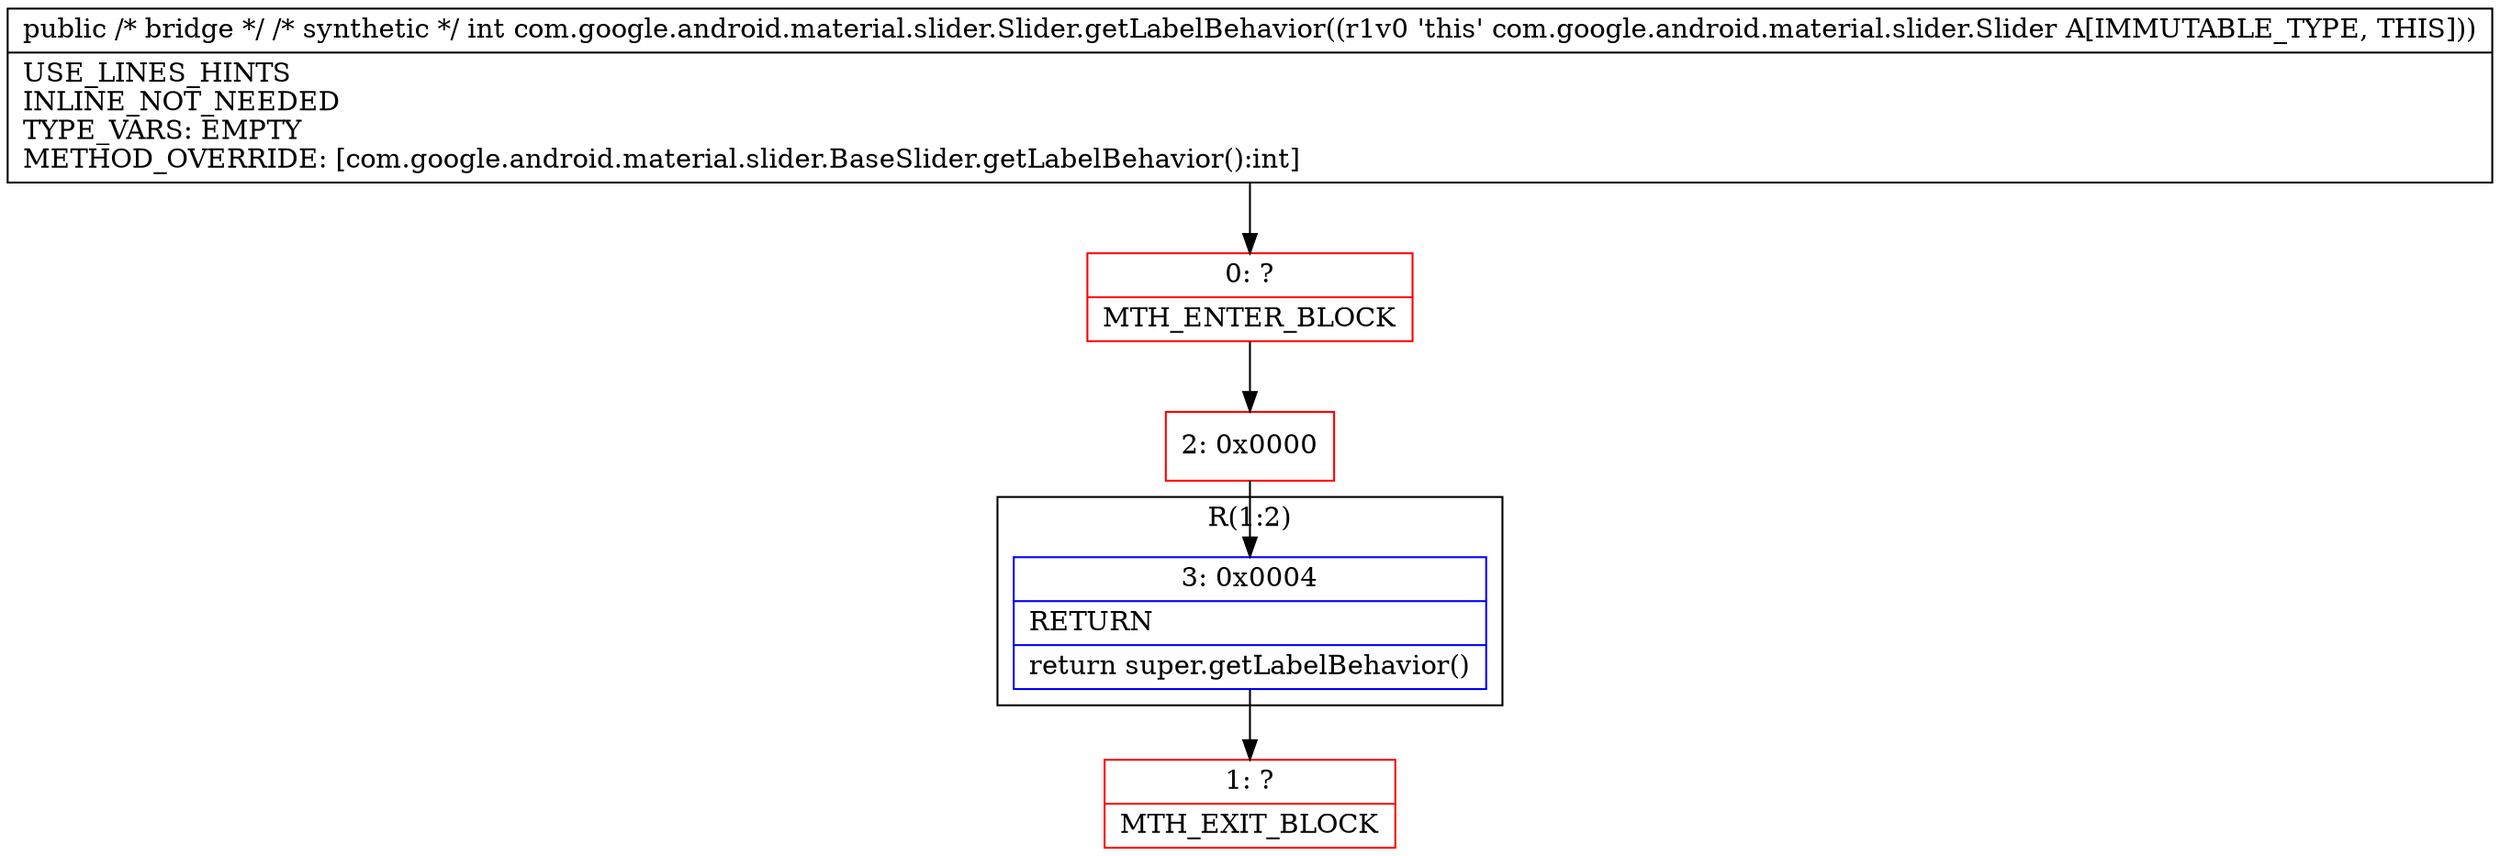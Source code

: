 digraph "CFG forcom.google.android.material.slider.Slider.getLabelBehavior()I" {
subgraph cluster_Region_1160890137 {
label = "R(1:2)";
node [shape=record,color=blue];
Node_3 [shape=record,label="{3\:\ 0x0004|RETURN\l|return super.getLabelBehavior()\l}"];
}
Node_0 [shape=record,color=red,label="{0\:\ ?|MTH_ENTER_BLOCK\l}"];
Node_2 [shape=record,color=red,label="{2\:\ 0x0000}"];
Node_1 [shape=record,color=red,label="{1\:\ ?|MTH_EXIT_BLOCK\l}"];
MethodNode[shape=record,label="{public \/* bridge *\/ \/* synthetic *\/ int com.google.android.material.slider.Slider.getLabelBehavior((r1v0 'this' com.google.android.material.slider.Slider A[IMMUTABLE_TYPE, THIS]))  | USE_LINES_HINTS\lINLINE_NOT_NEEDED\lTYPE_VARS: EMPTY\lMETHOD_OVERRIDE: [com.google.android.material.slider.BaseSlider.getLabelBehavior():int]\l}"];
MethodNode -> Node_0;Node_3 -> Node_1;
Node_0 -> Node_2;
Node_2 -> Node_3;
}

